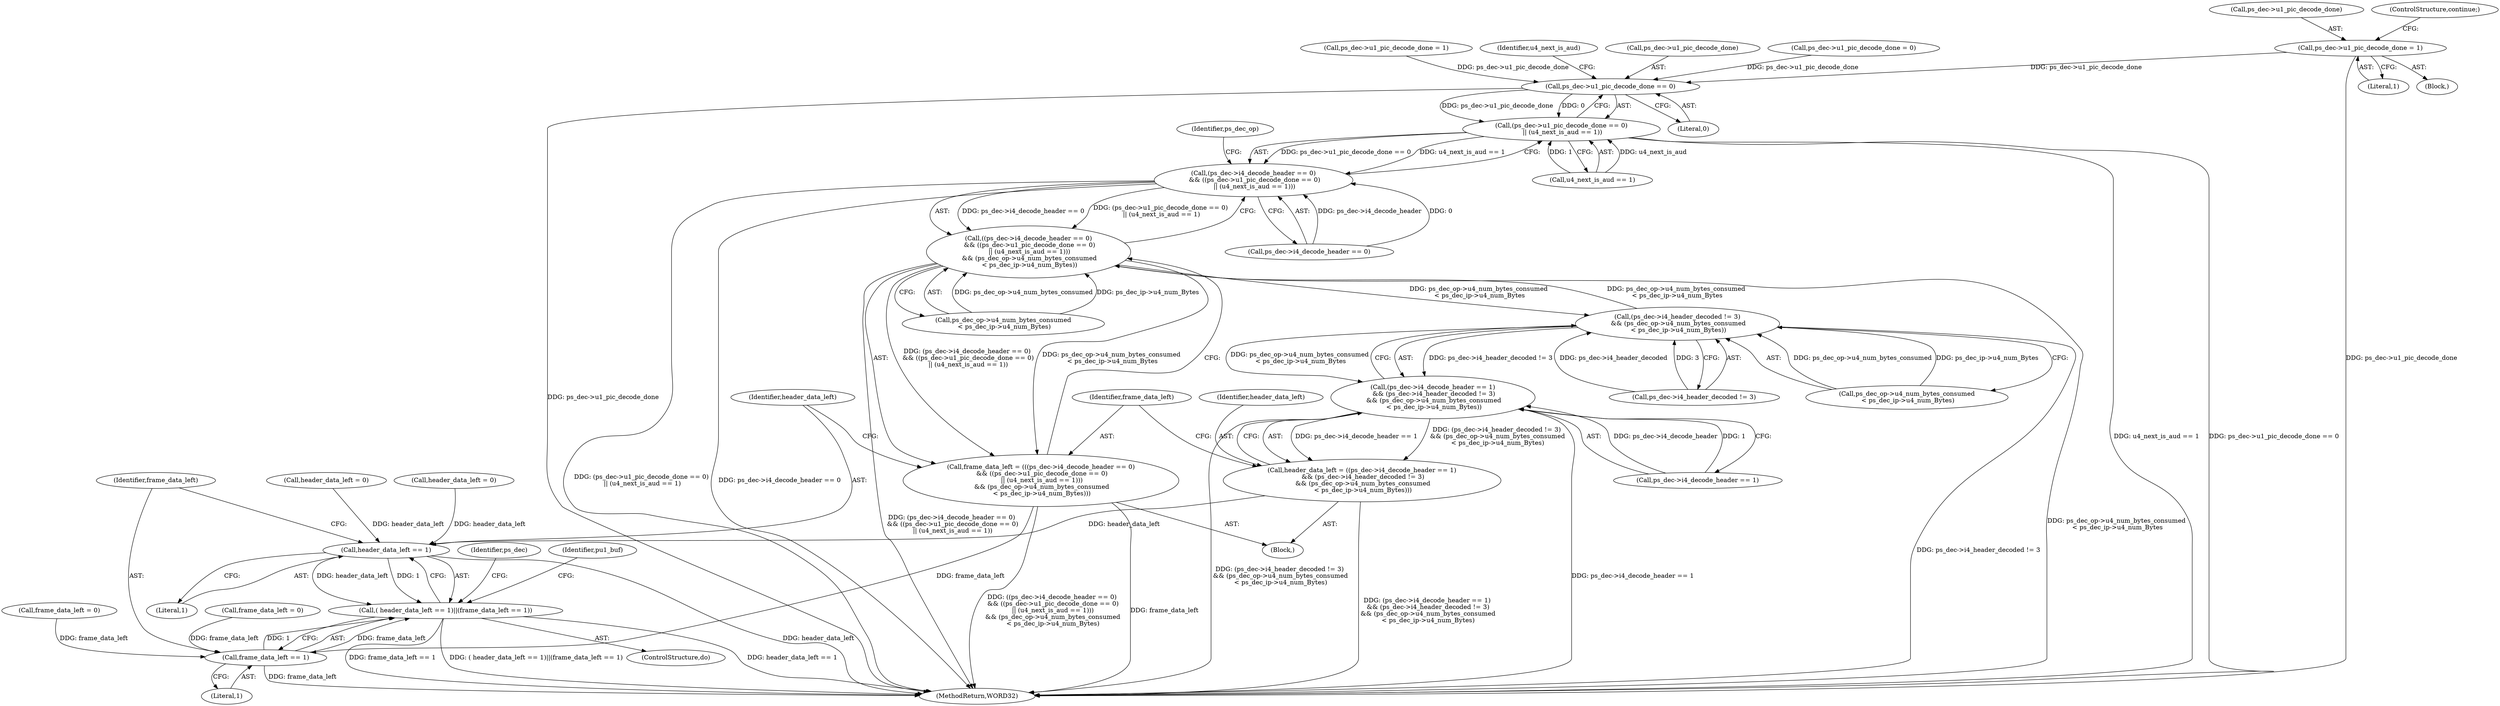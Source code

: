 digraph "0_Android_494561291a503840f385fbcd11d9bc5f4dc502b8@pointer" {
"1001128" [label="(Call,ps_dec->u1_pic_decode_done = 1)"];
"1001453" [label="(Call,ps_dec->u1_pic_decode_done == 0)"];
"1001452" [label="(Call,(ps_dec->u1_pic_decode_done == 0)\n || (u4_next_is_aud == 1))"];
"1001446" [label="(Call,(ps_dec->i4_decode_header == 0)\n && ((ps_dec->u1_pic_decode_done == 0)\n || (u4_next_is_aud == 1)))"];
"1001445" [label="(Call,((ps_dec->i4_decode_header == 0)\n && ((ps_dec->u1_pic_decode_done == 0)\n || (u4_next_is_aud == 1)))\n && (ps_dec_op->u4_num_bytes_consumed\n < ps_dec_ip->u4_num_Bytes))"];
"1001430" [label="(Call,(ps_dec->i4_header_decoded != 3)\n && (ps_dec_op->u4_num_bytes_consumed\n < ps_dec_ip->u4_num_Bytes))"];
"1001424" [label="(Call,(ps_dec->i4_decode_header == 1)\n && (ps_dec->i4_header_decoded != 3)\n && (ps_dec_op->u4_num_bytes_consumed\n < ps_dec_ip->u4_num_Bytes))"];
"1001422" [label="(Call,header_data_left = ((ps_dec->i4_decode_header == 1)\n && (ps_dec->i4_header_decoded != 3)\n && (ps_dec_op->u4_num_bytes_consumed\n < ps_dec_ip->u4_num_Bytes)))"];
"1001469" [label="(Call,header_data_left == 1)"];
"1001468" [label="(Call,( header_data_left == 1)||(frame_data_left == 1))"];
"1001443" [label="(Call,frame_data_left = (((ps_dec->i4_decode_header == 0)\n && ((ps_dec->u1_pic_decode_done == 0)\n || (u4_next_is_aud == 1)))\n && (ps_dec_op->u4_num_bytes_consumed\n < ps_dec_ip->u4_num_Bytes)))"];
"1001472" [label="(Call,frame_data_left == 1)"];
"1001422" [label="(Call,header_data_left = ((ps_dec->i4_decode_header == 1)\n && (ps_dec->i4_header_decoded != 3)\n && (ps_dec_op->u4_num_bytes_consumed\n < ps_dec_ip->u4_num_Bytes)))"];
"1001132" [label="(Literal,1)"];
"1001275" [label="(Call,ps_dec->u1_pic_decode_done = 1)"];
"1001444" [label="(Identifier,frame_data_left)"];
"1001472" [label="(Call,frame_data_left == 1)"];
"1001479" [label="(Identifier,ps_dec)"];
"1001431" [label="(Call,ps_dec->i4_header_decoded != 3)"];
"1001127" [label="(Block,)"];
"1001425" [label="(Call,ps_dec->i4_decode_header == 1)"];
"1001447" [label="(Call,ps_dec->i4_decode_header == 0)"];
"1001469" [label="(Call,header_data_left == 1)"];
"1002185" [label="(MethodReturn,WORD32)"];
"1001453" [label="(Call,ps_dec->u1_pic_decode_done == 0)"];
"1001443" [label="(Call,frame_data_left = (((ps_dec->i4_decode_header == 0)\n && ((ps_dec->u1_pic_decode_done == 0)\n || (u4_next_is_aud == 1)))\n && (ps_dec_op->u4_num_bytes_consumed\n < ps_dec_ip->u4_num_Bytes)))"];
"1001129" [label="(Call,ps_dec->u1_pic_decode_done)"];
"1001458" [label="(Call,u4_next_is_aud == 1)"];
"1000198" [label="(Call,header_data_left = 0)"];
"1001468" [label="(Call,( header_data_left == 1)||(frame_data_left == 1))"];
"1001424" [label="(Call,(ps_dec->i4_decode_header == 1)\n && (ps_dec->i4_header_decoded != 3)\n && (ps_dec_op->u4_num_bytes_consumed\n < ps_dec_ip->u4_num_Bytes))"];
"1001445" [label="(Call,((ps_dec->i4_decode_header == 0)\n && ((ps_dec->u1_pic_decode_done == 0)\n || (u4_next_is_aud == 1)))\n && (ps_dec_op->u4_num_bytes_consumed\n < ps_dec_ip->u4_num_Bytes))"];
"1001286" [label="(Call,header_data_left = 0)"];
"1001457" [label="(Literal,0)"];
"1000987" [label="(ControlStructure,do)"];
"1001283" [label="(Call,frame_data_left = 0)"];
"1001463" [label="(Identifier,ps_dec_op)"];
"1001459" [label="(Identifier,u4_next_is_aud)"];
"1001452" [label="(Call,(ps_dec->u1_pic_decode_done == 0)\n || (u4_next_is_aud == 1))"];
"1001436" [label="(Call,ps_dec_op->u4_num_bytes_consumed\n < ps_dec_ip->u4_num_Bytes)"];
"1001423" [label="(Identifier,header_data_left)"];
"1001454" [label="(Call,ps_dec->u1_pic_decode_done)"];
"1000988" [label="(Block,)"];
"1001474" [label="(Literal,1)"];
"1001128" [label="(Call,ps_dec->u1_pic_decode_done = 1)"];
"1000990" [label="(Identifier,pu1_buf)"];
"1001430" [label="(Call,(ps_dec->i4_header_decoded != 3)\n && (ps_dec_op->u4_num_bytes_consumed\n < ps_dec_ip->u4_num_Bytes))"];
"1000308" [label="(Call,ps_dec->u1_pic_decode_done = 0)"];
"1001446" [label="(Call,(ps_dec->i4_decode_header == 0)\n && ((ps_dec->u1_pic_decode_done == 0)\n || (u4_next_is_aud == 1)))"];
"1001461" [label="(Call,ps_dec_op->u4_num_bytes_consumed\n < ps_dec_ip->u4_num_Bytes)"];
"1001473" [label="(Identifier,frame_data_left)"];
"1000202" [label="(Call,frame_data_left = 0)"];
"1001133" [label="(ControlStructure,continue;)"];
"1001470" [label="(Identifier,header_data_left)"];
"1001471" [label="(Literal,1)"];
"1001128" -> "1001127"  [label="AST: "];
"1001128" -> "1001132"  [label="CFG: "];
"1001129" -> "1001128"  [label="AST: "];
"1001132" -> "1001128"  [label="AST: "];
"1001133" -> "1001128"  [label="CFG: "];
"1001128" -> "1002185"  [label="DDG: ps_dec->u1_pic_decode_done"];
"1001128" -> "1001453"  [label="DDG: ps_dec->u1_pic_decode_done"];
"1001453" -> "1001452"  [label="AST: "];
"1001453" -> "1001457"  [label="CFG: "];
"1001454" -> "1001453"  [label="AST: "];
"1001457" -> "1001453"  [label="AST: "];
"1001459" -> "1001453"  [label="CFG: "];
"1001452" -> "1001453"  [label="CFG: "];
"1001453" -> "1002185"  [label="DDG: ps_dec->u1_pic_decode_done"];
"1001453" -> "1001452"  [label="DDG: ps_dec->u1_pic_decode_done"];
"1001453" -> "1001452"  [label="DDG: 0"];
"1000308" -> "1001453"  [label="DDG: ps_dec->u1_pic_decode_done"];
"1001275" -> "1001453"  [label="DDG: ps_dec->u1_pic_decode_done"];
"1001452" -> "1001446"  [label="AST: "];
"1001452" -> "1001458"  [label="CFG: "];
"1001458" -> "1001452"  [label="AST: "];
"1001446" -> "1001452"  [label="CFG: "];
"1001452" -> "1002185"  [label="DDG: u4_next_is_aud == 1"];
"1001452" -> "1002185"  [label="DDG: ps_dec->u1_pic_decode_done == 0"];
"1001452" -> "1001446"  [label="DDG: ps_dec->u1_pic_decode_done == 0"];
"1001452" -> "1001446"  [label="DDG: u4_next_is_aud == 1"];
"1001458" -> "1001452"  [label="DDG: u4_next_is_aud"];
"1001458" -> "1001452"  [label="DDG: 1"];
"1001446" -> "1001445"  [label="AST: "];
"1001446" -> "1001447"  [label="CFG: "];
"1001447" -> "1001446"  [label="AST: "];
"1001463" -> "1001446"  [label="CFG: "];
"1001445" -> "1001446"  [label="CFG: "];
"1001446" -> "1002185"  [label="DDG: (ps_dec->u1_pic_decode_done == 0)\n || (u4_next_is_aud == 1)"];
"1001446" -> "1002185"  [label="DDG: ps_dec->i4_decode_header == 0"];
"1001446" -> "1001445"  [label="DDG: ps_dec->i4_decode_header == 0"];
"1001446" -> "1001445"  [label="DDG: (ps_dec->u1_pic_decode_done == 0)\n || (u4_next_is_aud == 1)"];
"1001447" -> "1001446"  [label="DDG: ps_dec->i4_decode_header"];
"1001447" -> "1001446"  [label="DDG: 0"];
"1001445" -> "1001443"  [label="AST: "];
"1001445" -> "1001461"  [label="CFG: "];
"1001461" -> "1001445"  [label="AST: "];
"1001443" -> "1001445"  [label="CFG: "];
"1001445" -> "1002185"  [label="DDG: ps_dec_op->u4_num_bytes_consumed\n < ps_dec_ip->u4_num_Bytes"];
"1001445" -> "1002185"  [label="DDG: (ps_dec->i4_decode_header == 0)\n && ((ps_dec->u1_pic_decode_done == 0)\n || (u4_next_is_aud == 1))"];
"1001445" -> "1001430"  [label="DDG: ps_dec_op->u4_num_bytes_consumed\n < ps_dec_ip->u4_num_Bytes"];
"1001445" -> "1001443"  [label="DDG: (ps_dec->i4_decode_header == 0)\n && ((ps_dec->u1_pic_decode_done == 0)\n || (u4_next_is_aud == 1))"];
"1001445" -> "1001443"  [label="DDG: ps_dec_op->u4_num_bytes_consumed\n < ps_dec_ip->u4_num_Bytes"];
"1001430" -> "1001445"  [label="DDG: ps_dec_op->u4_num_bytes_consumed\n < ps_dec_ip->u4_num_Bytes"];
"1001461" -> "1001445"  [label="DDG: ps_dec_op->u4_num_bytes_consumed"];
"1001461" -> "1001445"  [label="DDG: ps_dec_ip->u4_num_Bytes"];
"1001430" -> "1001424"  [label="AST: "];
"1001430" -> "1001431"  [label="CFG: "];
"1001430" -> "1001436"  [label="CFG: "];
"1001431" -> "1001430"  [label="AST: "];
"1001436" -> "1001430"  [label="AST: "];
"1001424" -> "1001430"  [label="CFG: "];
"1001430" -> "1002185"  [label="DDG: ps_dec->i4_header_decoded != 3"];
"1001430" -> "1001424"  [label="DDG: ps_dec->i4_header_decoded != 3"];
"1001430" -> "1001424"  [label="DDG: ps_dec_op->u4_num_bytes_consumed\n < ps_dec_ip->u4_num_Bytes"];
"1001431" -> "1001430"  [label="DDG: ps_dec->i4_header_decoded"];
"1001431" -> "1001430"  [label="DDG: 3"];
"1001436" -> "1001430"  [label="DDG: ps_dec_op->u4_num_bytes_consumed"];
"1001436" -> "1001430"  [label="DDG: ps_dec_ip->u4_num_Bytes"];
"1001424" -> "1001422"  [label="AST: "];
"1001424" -> "1001425"  [label="CFG: "];
"1001425" -> "1001424"  [label="AST: "];
"1001422" -> "1001424"  [label="CFG: "];
"1001424" -> "1002185"  [label="DDG: ps_dec->i4_decode_header == 1"];
"1001424" -> "1002185"  [label="DDG: (ps_dec->i4_header_decoded != 3)\n && (ps_dec_op->u4_num_bytes_consumed\n < ps_dec_ip->u4_num_Bytes)"];
"1001424" -> "1001422"  [label="DDG: ps_dec->i4_decode_header == 1"];
"1001424" -> "1001422"  [label="DDG: (ps_dec->i4_header_decoded != 3)\n && (ps_dec_op->u4_num_bytes_consumed\n < ps_dec_ip->u4_num_Bytes)"];
"1001425" -> "1001424"  [label="DDG: ps_dec->i4_decode_header"];
"1001425" -> "1001424"  [label="DDG: 1"];
"1001422" -> "1000988"  [label="AST: "];
"1001423" -> "1001422"  [label="AST: "];
"1001444" -> "1001422"  [label="CFG: "];
"1001422" -> "1002185"  [label="DDG: (ps_dec->i4_decode_header == 1)\n && (ps_dec->i4_header_decoded != 3)\n && (ps_dec_op->u4_num_bytes_consumed\n < ps_dec_ip->u4_num_Bytes)"];
"1001422" -> "1001469"  [label="DDG: header_data_left"];
"1001469" -> "1001468"  [label="AST: "];
"1001469" -> "1001471"  [label="CFG: "];
"1001470" -> "1001469"  [label="AST: "];
"1001471" -> "1001469"  [label="AST: "];
"1001473" -> "1001469"  [label="CFG: "];
"1001468" -> "1001469"  [label="CFG: "];
"1001469" -> "1002185"  [label="DDG: header_data_left"];
"1001469" -> "1001468"  [label="DDG: header_data_left"];
"1001469" -> "1001468"  [label="DDG: 1"];
"1000198" -> "1001469"  [label="DDG: header_data_left"];
"1001286" -> "1001469"  [label="DDG: header_data_left"];
"1001468" -> "1000987"  [label="AST: "];
"1001468" -> "1001472"  [label="CFG: "];
"1001472" -> "1001468"  [label="AST: "];
"1000990" -> "1001468"  [label="CFG: "];
"1001479" -> "1001468"  [label="CFG: "];
"1001468" -> "1002185"  [label="DDG: frame_data_left == 1"];
"1001468" -> "1002185"  [label="DDG: ( header_data_left == 1)||(frame_data_left == 1)"];
"1001468" -> "1002185"  [label="DDG: header_data_left == 1"];
"1001472" -> "1001468"  [label="DDG: frame_data_left"];
"1001472" -> "1001468"  [label="DDG: 1"];
"1001443" -> "1000988"  [label="AST: "];
"1001444" -> "1001443"  [label="AST: "];
"1001470" -> "1001443"  [label="CFG: "];
"1001443" -> "1002185"  [label="DDG: frame_data_left"];
"1001443" -> "1002185"  [label="DDG: ((ps_dec->i4_decode_header == 0)\n && ((ps_dec->u1_pic_decode_done == 0)\n || (u4_next_is_aud == 1)))\n && (ps_dec_op->u4_num_bytes_consumed\n < ps_dec_ip->u4_num_Bytes)"];
"1001443" -> "1001472"  [label="DDG: frame_data_left"];
"1001472" -> "1001474"  [label="CFG: "];
"1001473" -> "1001472"  [label="AST: "];
"1001474" -> "1001472"  [label="AST: "];
"1001472" -> "1002185"  [label="DDG: frame_data_left"];
"1000202" -> "1001472"  [label="DDG: frame_data_left"];
"1001283" -> "1001472"  [label="DDG: frame_data_left"];
}

